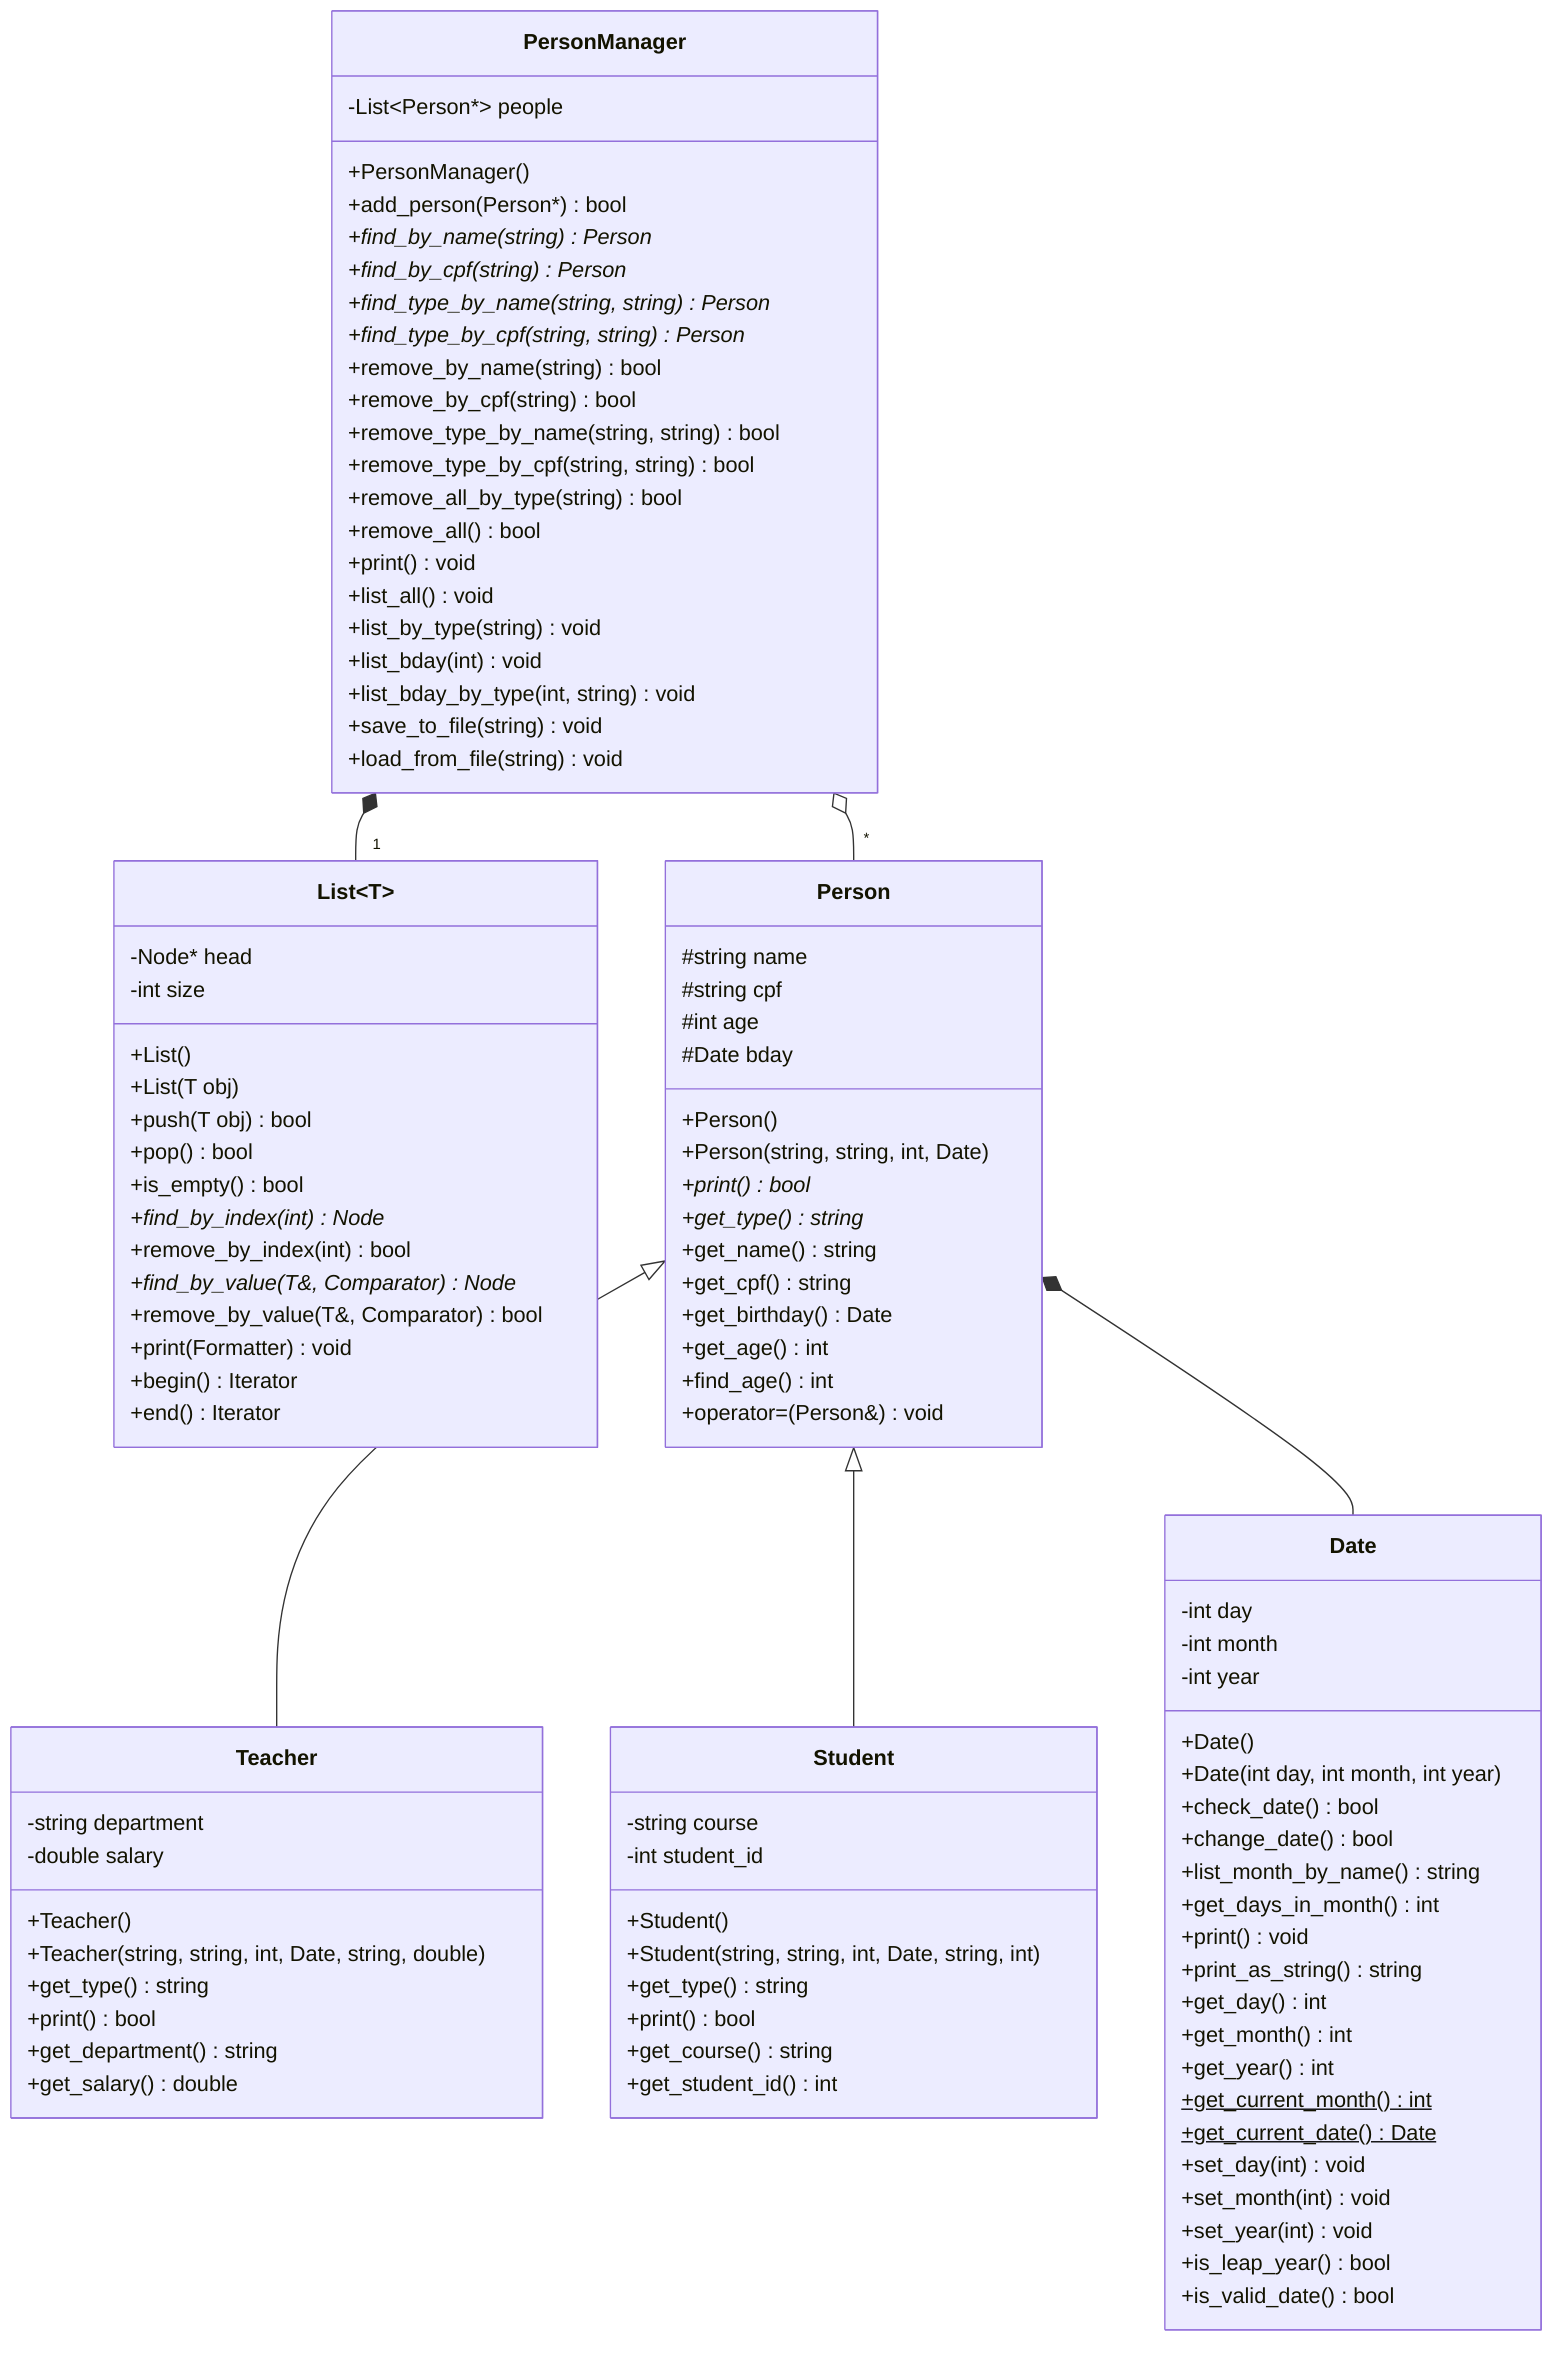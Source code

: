 classDiagram
    class Date {
        -int day
        -int month
        -int year
        +Date()
        +Date(int day, int month, int year)
        +check_date() bool
        +change_date() bool
        +list_month_by_name() string
        +get_days_in_month() int
        +print() void
        +print_as_string() string
        +get_day() int
        +get_month() int
        +get_year() int
        +get_current_month() int$
        +get_current_date() Date$
        +set_day(int) void
        +set_month(int) void
        +set_year(int) void
        +is_leap_year() bool
        +is_valid_date() bool
    }

    class List~T~ {
        -Node* head
        -int size
        +List()
        +List(T obj)
        +push(T obj) bool
        +pop() bool
        +is_empty() bool
        +find_by_index(int) Node*
        +remove_by_index(int) bool
        +find_by_value(T&, Comparator) Node*
        +remove_by_value(T&, Comparator) bool
        +print(Formatter) void
        +begin() Iterator
        +end() Iterator
    }

    class Person {
        #string name
        #string cpf
        #int age
        #Date bday
        +Person()
        +Person(string, string, int, Date)
        +print() bool*
        +get_type() string*
        +get_name() string
        +get_cpf() string
        +get_birthday() Date
        +get_age() int
        +find_age() int
        +operator=(Person&) void
    }

    class Teacher {
        -string department
        -double salary
        +Teacher()
        +Teacher(string, string, int, Date, string, double)
        +get_type() string
        +print() bool
        +get_department() string
        +get_salary() double
    }

    class Student {
        -string course
        -int student_id
        +Student()
        +Student(string, string, int, Date, string, int)
        +get_type() string
        +print() bool
        +get_course() string
        +get_student_id() int
    }

    class PersonManager {
        -List~Person*~ people
        +PersonManager()
        +add_person(Person*) bool
        +find_by_name(string) Person*
        +find_by_cpf(string) Person*
        +find_type_by_name(string, string) Person*
        +find_type_by_cpf(string, string) Person*
        +remove_by_name(string) bool
        +remove_by_cpf(string) bool
        +remove_type_by_name(string, string) bool
        +remove_type_by_cpf(string, string) bool
        +remove_all_by_type(string) bool
        +remove_all() bool
        +print() void
        +list_all() void
        +list_by_type(string) void
        +list_bday(int) void
        +list_bday_by_type(int, string) void
        +save_to_file(string) void
        +load_from_file(string) void
    }

    Person <|-- Teacher
    Person <|-- Student
    Person *-- Date
    PersonManager *-- "1" List
    PersonManager o-- "*" Person